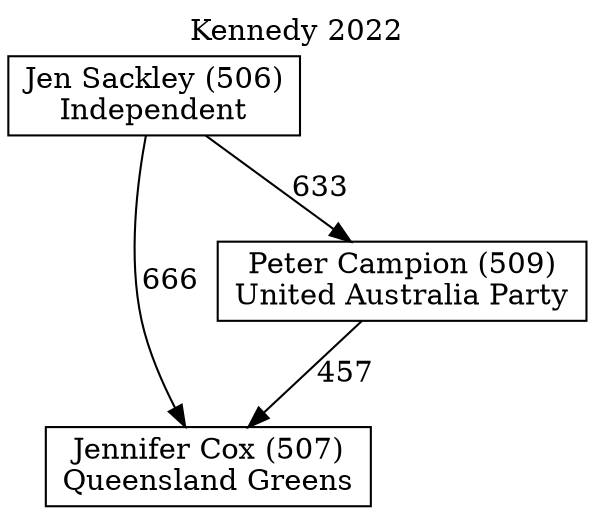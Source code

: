 // House preference flow
digraph "Jennifer Cox (507)_Kennedy_2022" {
	graph [label="Kennedy 2022" labelloc=t mclimit=10]
	node [shape=box]
	"Jennifer Cox (507)" [label="Jennifer Cox (507)
Queensland Greens"]
	"Peter Campion (509)" [label="Peter Campion (509)
United Australia Party"]
	"Jen Sackley (506)" [label="Jen Sackley (506)
Independent"]
	"Jen Sackley (506)" -> "Jennifer Cox (507)" [label=666]
	"Peter Campion (509)" -> "Jennifer Cox (507)" [label=457]
	"Jen Sackley (506)" -> "Peter Campion (509)" [label=633]
}
